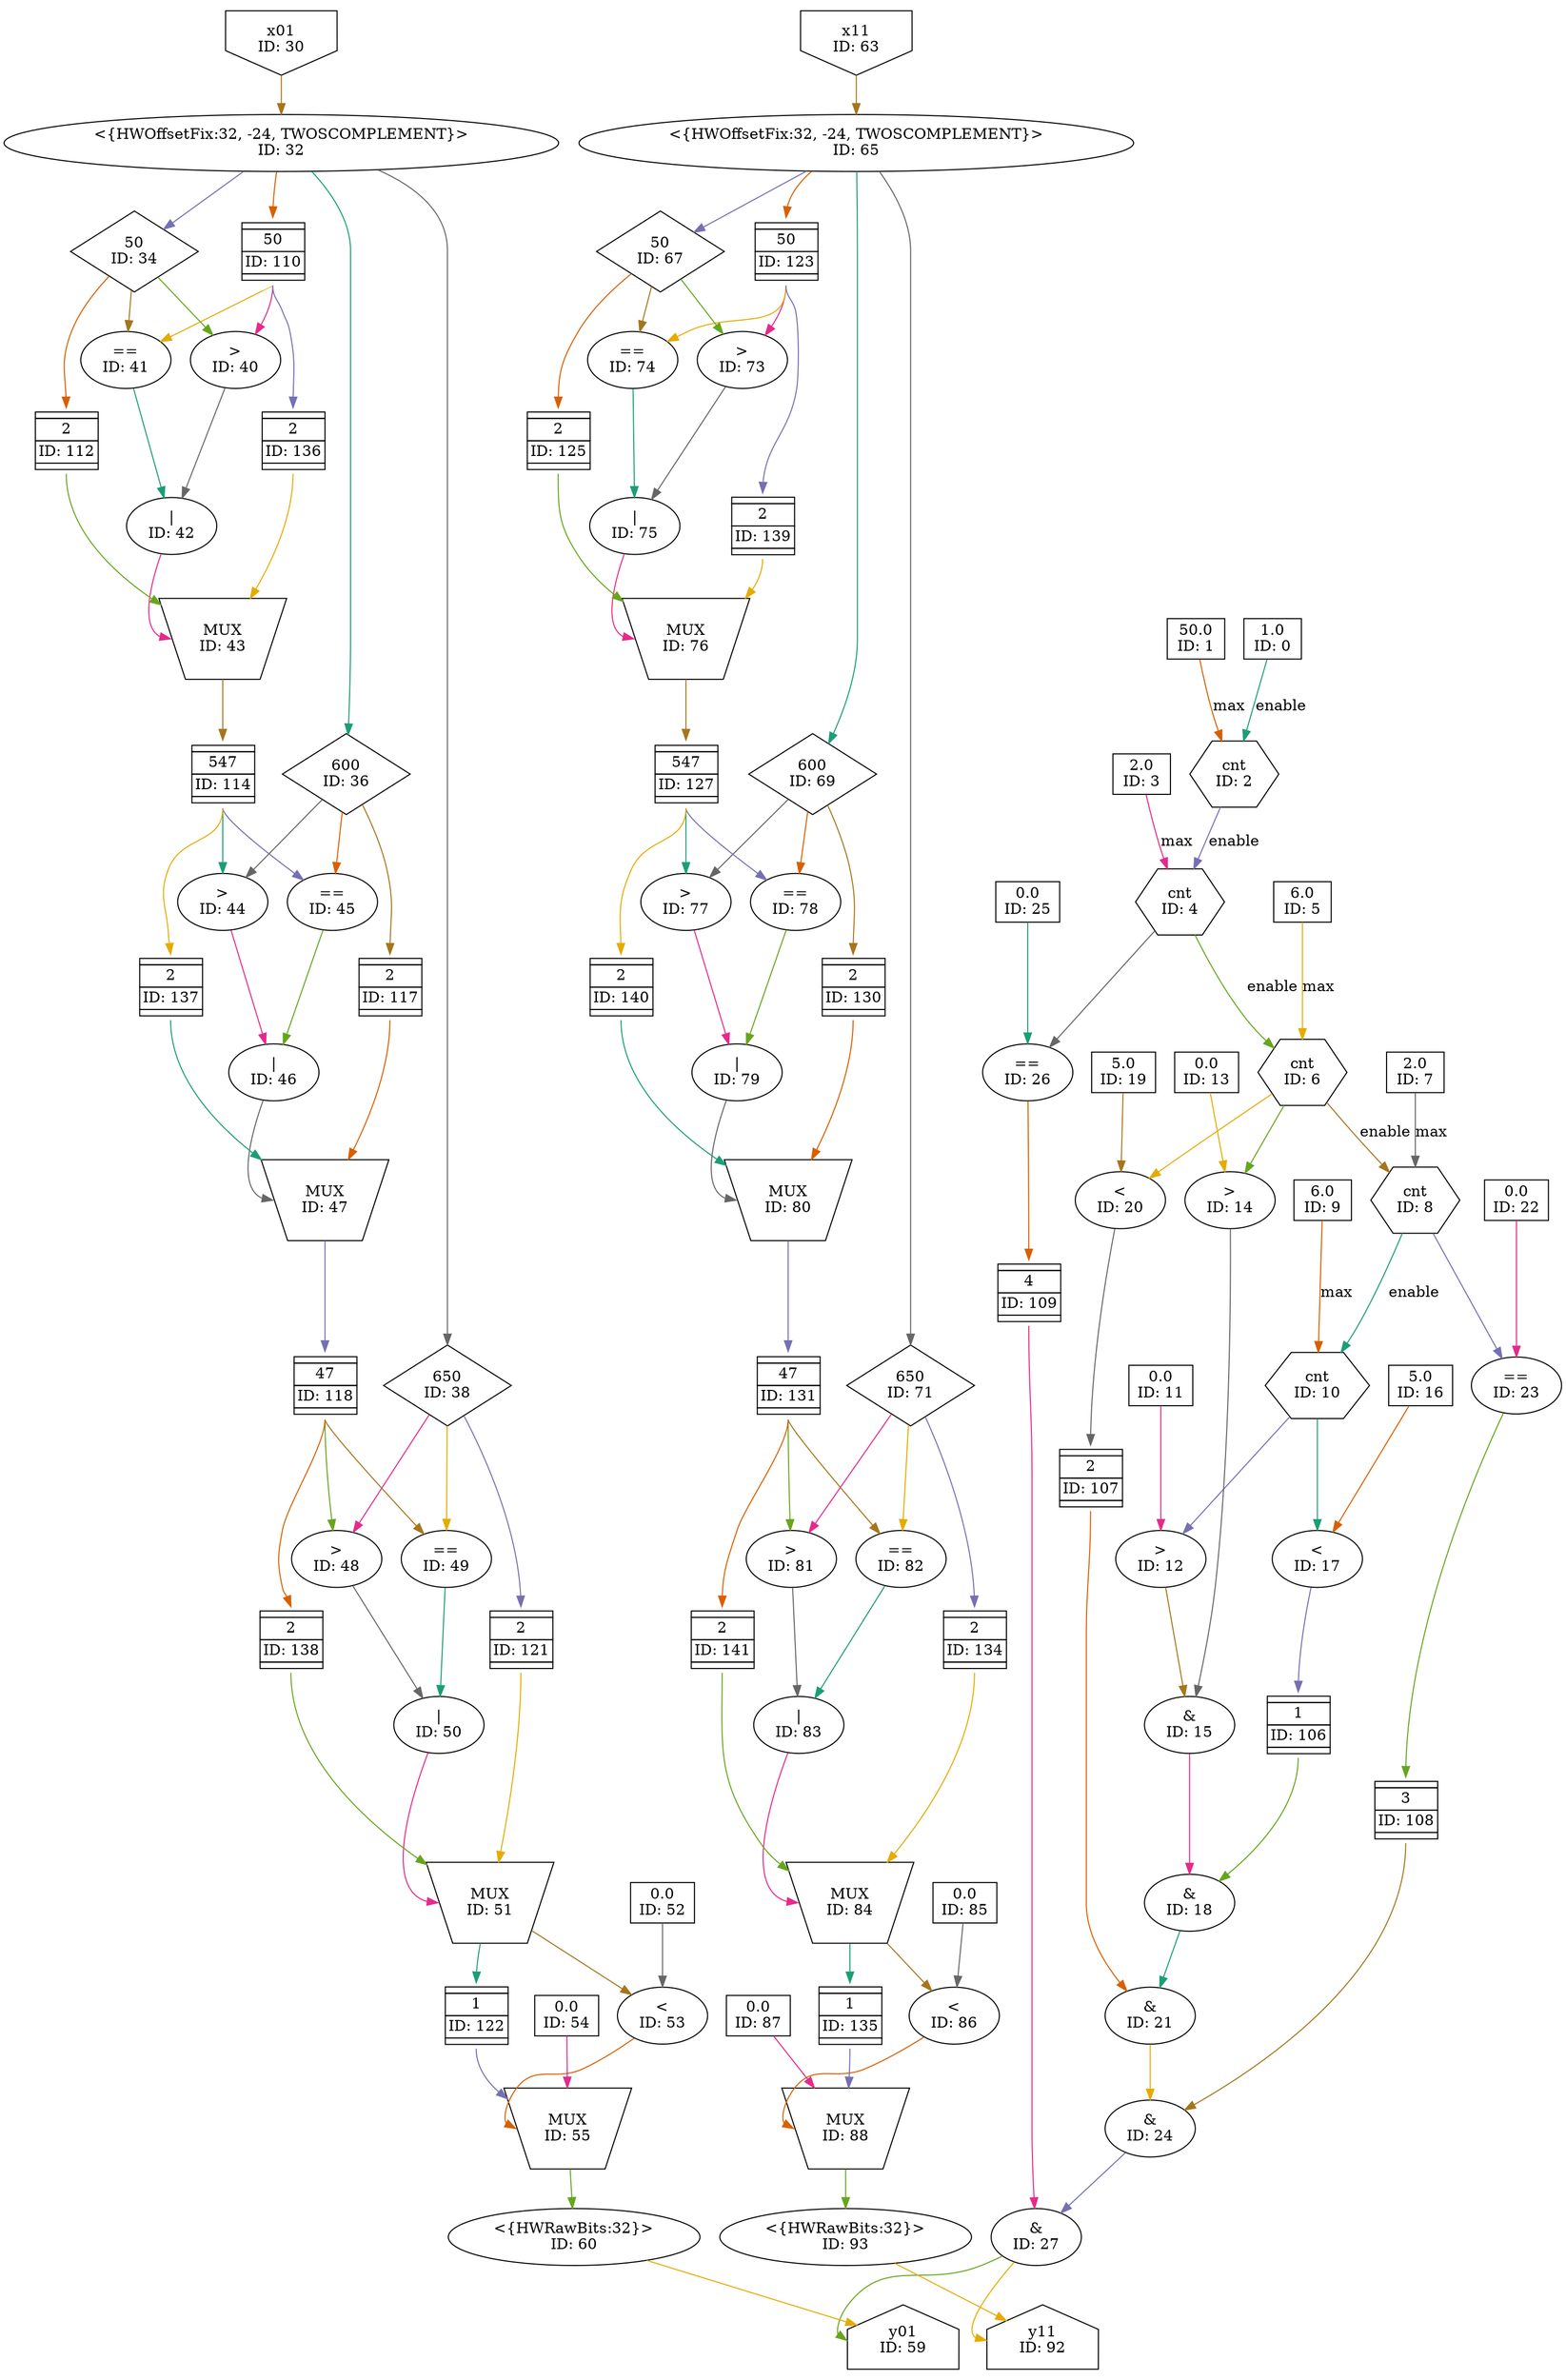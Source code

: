 digraph maxpooling10_tapnfold_2{
	NodeConstantDouble0 [shape=box, label="1.0\nID: 0"];
	NodeConstantDouble1 [shape=box, label="50.0\nID: 1"];
	NodeCounterV12 [shape=hexagon, label="cnt\nID: 2"];
	NodeConstantDouble3 [shape=box, label="2.0\nID: 3"];
	NodeCounterV14 [shape=hexagon, label="cnt\nID: 4"];
	NodeConstantDouble5 [shape=box, label="6.0\nID: 5"];
	NodeCounterV16 [shape=hexagon, label="cnt\nID: 6"];
	NodeConstantDouble7 [shape=box, label="2.0\nID: 7"];
	NodeCounterV18 [shape=hexagon, label="cnt\nID: 8"];
	NodeConstantDouble9 [shape=box, label="6.0\nID: 9"];
	NodeCounterV110 [shape=hexagon, label="cnt\nID: 10"];
	NodeConstantDouble11 [shape=box, label="0.0\nID: 11"];
	NodeGt12 [label=">\nID: 12"];
	NodeConstantDouble13 [shape=box, label="0.0\nID: 13"];
	NodeGt14 [label=">\nID: 14"];
	NodeAnd15 [label="&\nID: 15"];
	NodeConstantDouble16 [shape=box, label="5.0\nID: 16"];
	NodeLt17 [label="<\nID: 17"];
	NodeFIFO106 [shape=plaintext, label=<<TABLE BORDER="0" CELLSPACING="0" CELLBORDER="1"> <TR><TD></TD></TR><TR><TD>1</TD></TR><TR><TD>ID: 106</TD></TR> <TR><TD></TD></TR> </TABLE>>];
	NodeAnd18 [label="&\nID: 18"];
	NodeConstantDouble19 [shape=box, label="5.0\nID: 19"];
	NodeLt20 [label="<\nID: 20"];
	NodeFIFO107 [shape=plaintext, label=<<TABLE BORDER="0" CELLSPACING="0" CELLBORDER="1"> <TR><TD></TD></TR><TR><TD>2</TD></TR><TR><TD>ID: 107</TD></TR> <TR><TD></TD></TR> </TABLE>>];
	NodeAnd21 [label="&\nID: 21"];
	NodeConstantDouble22 [shape=box, label="0.0\nID: 22"];
	NodeEq23 [label="==\nID: 23"];
	NodeFIFO108 [shape=plaintext, label=<<TABLE BORDER="0" CELLSPACING="0" CELLBORDER="1"> <TR><TD></TD></TR><TR><TD>3</TD></TR><TR><TD>ID: 108</TD></TR> <TR><TD></TD></TR> </TABLE>>];
	NodeAnd24 [label="&\nID: 24"];
	NodeConstantDouble25 [shape=box, label="0.0\nID: 25"];
	NodeEq26 [label="==\nID: 26"];
	NodeFIFO109 [shape=plaintext, label=<<TABLE BORDER="0" CELLSPACING="0" CELLBORDER="1"> <TR><TD></TD></TR><TR><TD>4</TD></TR><TR><TD>ID: 109</TD></TR> <TR><TD></TD></TR> </TABLE>>];
	NodeAnd27 [label="&\nID: 27"];
	NodeInput30 [shape=invhouse, label="x01\nID: 30"];
	NodeReinterpret32 [label="<{HWOffsetFix:32, -24, TWOSCOMPLEMENT}>\nID: 32"];
	NodeStreamOffset38 [shape=diamond, label="650\nID: 38"];
	NodeStreamOffset36 [shape=diamond, label="600\nID: 36"];
	NodeFIFO110 [shape=plaintext, label=<<TABLE BORDER="0" CELLSPACING="0" CELLBORDER="1"> <TR><TD></TD></TR><TR><TD>50</TD></TR><TR><TD>ID: 110</TD></TR> <TR><TD></TD></TR> </TABLE>>];
	NodeStreamOffset34 [shape=diamond, label="50\nID: 34"];
	NodeGt40 [label=">\nID: 40"];
	NodeEq41 [label="==\nID: 41"];
	NodeOr42 [label="|\nID: 42"];
	NodeFIFO112 [shape=plaintext, label=<<TABLE BORDER="0" CELLSPACING="0" CELLBORDER="1"> <TR><TD></TD></TR><TR><TD>2</TD></TR><TR><TD>ID: 112</TD></TR> <TR><TD></TD></TR> </TABLE>>];
	NodeFIFO136 [shape=plaintext, label=<<TABLE BORDER="0" CELLSPACING="0" CELLBORDER="1"> <TR><TD></TD></TR><TR><TD>2</TD></TR><TR><TD>ID: 136</TD></TR> <TR><TD></TD></TR> </TABLE>>];
	NodeMux43 [shape=invtrapezium, label="MUX\nID: 43", height=0.5];
	NodeFIFO114 [shape=plaintext, label=<<TABLE BORDER="0" CELLSPACING="0" CELLBORDER="1"> <TR><TD></TD></TR><TR><TD>547</TD></TR><TR><TD>ID: 114</TD></TR> <TR><TD></TD></TR> </TABLE>>];
	NodeGt44 [label=">\nID: 44"];
	NodeEq45 [label="==\nID: 45"];
	NodeOr46 [label="|\nID: 46"];
	NodeFIFO137 [shape=plaintext, label=<<TABLE BORDER="0" CELLSPACING="0" CELLBORDER="1"> <TR><TD></TD></TR><TR><TD>2</TD></TR><TR><TD>ID: 137</TD></TR> <TR><TD></TD></TR> </TABLE>>];
	NodeFIFO117 [shape=plaintext, label=<<TABLE BORDER="0" CELLSPACING="0" CELLBORDER="1"> <TR><TD></TD></TR><TR><TD>2</TD></TR><TR><TD>ID: 117</TD></TR> <TR><TD></TD></TR> </TABLE>>];
	NodeMux47 [shape=invtrapezium, label="MUX\nID: 47", height=0.5];
	NodeFIFO118 [shape=plaintext, label=<<TABLE BORDER="0" CELLSPACING="0" CELLBORDER="1"> <TR><TD></TD></TR><TR><TD>47</TD></TR><TR><TD>ID: 118</TD></TR> <TR><TD></TD></TR> </TABLE>>];
	NodeGt48 [label=">\nID: 48"];
	NodeEq49 [label="==\nID: 49"];
	NodeOr50 [label="|\nID: 50"];
	NodeFIFO138 [shape=plaintext, label=<<TABLE BORDER="0" CELLSPACING="0" CELLBORDER="1"> <TR><TD></TD></TR><TR><TD>2</TD></TR><TR><TD>ID: 138</TD></TR> <TR><TD></TD></TR> </TABLE>>];
	NodeFIFO121 [shape=plaintext, label=<<TABLE BORDER="0" CELLSPACING="0" CELLBORDER="1"> <TR><TD></TD></TR><TR><TD>2</TD></TR><TR><TD>ID: 121</TD></TR> <TR><TD></TD></TR> </TABLE>>];
	NodeMux51 [shape=invtrapezium, label="MUX\nID: 51", height=0.5];
	NodeConstantDouble52 [shape=box, label="0.0\nID: 52"];
	NodeLt53 [label="<\nID: 53"];
	NodeFIFO122 [shape=plaintext, label=<<TABLE BORDER="0" CELLSPACING="0" CELLBORDER="1"> <TR><TD></TD></TR><TR><TD>1</TD></TR><TR><TD>ID: 122</TD></TR> <TR><TD></TD></TR> </TABLE>>];
	NodeConstantDouble54 [shape=box, label="0.0\nID: 54"];
	NodeMux55 [shape=invtrapezium, label="MUX\nID: 55", height=0.5];
	NodeReinterpret60 [label="<{HWRawBits:32}>\nID: 60"];
	NodeOutput59 [shape=house, label="y01\nID: 59"];
	NodeInput63 [shape=invhouse, label="x11\nID: 63"];
	NodeReinterpret65 [label="<{HWOffsetFix:32, -24, TWOSCOMPLEMENT}>\nID: 65"];
	NodeStreamOffset71 [shape=diamond, label="650\nID: 71"];
	NodeStreamOffset69 [shape=diamond, label="600\nID: 69"];
	NodeFIFO123 [shape=plaintext, label=<<TABLE BORDER="0" CELLSPACING="0" CELLBORDER="1"> <TR><TD></TD></TR><TR><TD>50</TD></TR><TR><TD>ID: 123</TD></TR> <TR><TD></TD></TR> </TABLE>>];
	NodeStreamOffset67 [shape=diamond, label="50\nID: 67"];
	NodeGt73 [label=">\nID: 73"];
	NodeEq74 [label="==\nID: 74"];
	NodeOr75 [label="|\nID: 75"];
	NodeFIFO125 [shape=plaintext, label=<<TABLE BORDER="0" CELLSPACING="0" CELLBORDER="1"> <TR><TD></TD></TR><TR><TD>2</TD></TR><TR><TD>ID: 125</TD></TR> <TR><TD></TD></TR> </TABLE>>];
	NodeFIFO139 [shape=plaintext, label=<<TABLE BORDER="0" CELLSPACING="0" CELLBORDER="1"> <TR><TD></TD></TR><TR><TD>2</TD></TR><TR><TD>ID: 139</TD></TR> <TR><TD></TD></TR> </TABLE>>];
	NodeMux76 [shape=invtrapezium, label="MUX\nID: 76", height=0.5];
	NodeFIFO127 [shape=plaintext, label=<<TABLE BORDER="0" CELLSPACING="0" CELLBORDER="1"> <TR><TD></TD></TR><TR><TD>547</TD></TR><TR><TD>ID: 127</TD></TR> <TR><TD></TD></TR> </TABLE>>];
	NodeGt77 [label=">\nID: 77"];
	NodeEq78 [label="==\nID: 78"];
	NodeOr79 [label="|\nID: 79"];
	NodeFIFO140 [shape=plaintext, label=<<TABLE BORDER="0" CELLSPACING="0" CELLBORDER="1"> <TR><TD></TD></TR><TR><TD>2</TD></TR><TR><TD>ID: 140</TD></TR> <TR><TD></TD></TR> </TABLE>>];
	NodeFIFO130 [shape=plaintext, label=<<TABLE BORDER="0" CELLSPACING="0" CELLBORDER="1"> <TR><TD></TD></TR><TR><TD>2</TD></TR><TR><TD>ID: 130</TD></TR> <TR><TD></TD></TR> </TABLE>>];
	NodeMux80 [shape=invtrapezium, label="MUX\nID: 80", height=0.5];
	NodeFIFO131 [shape=plaintext, label=<<TABLE BORDER="0" CELLSPACING="0" CELLBORDER="1"> <TR><TD></TD></TR><TR><TD>47</TD></TR><TR><TD>ID: 131</TD></TR> <TR><TD></TD></TR> </TABLE>>];
	NodeGt81 [label=">\nID: 81"];
	NodeEq82 [label="==\nID: 82"];
	NodeOr83 [label="|\nID: 83"];
	NodeFIFO141 [shape=plaintext, label=<<TABLE BORDER="0" CELLSPACING="0" CELLBORDER="1"> <TR><TD></TD></TR><TR><TD>2</TD></TR><TR><TD>ID: 141</TD></TR> <TR><TD></TD></TR> </TABLE>>];
	NodeFIFO134 [shape=plaintext, label=<<TABLE BORDER="0" CELLSPACING="0" CELLBORDER="1"> <TR><TD></TD></TR><TR><TD>2</TD></TR><TR><TD>ID: 134</TD></TR> <TR><TD></TD></TR> </TABLE>>];
	NodeMux84 [shape=invtrapezium, label="MUX\nID: 84", height=0.5];
	NodeConstantDouble85 [shape=box, label="0.0\nID: 85"];
	NodeLt86 [label="<\nID: 86"];
	NodeFIFO135 [shape=plaintext, label=<<TABLE BORDER="0" CELLSPACING="0" CELLBORDER="1"> <TR><TD></TD></TR><TR><TD>1</TD></TR><TR><TD>ID: 135</TD></TR> <TR><TD></TD></TR> </TABLE>>];
	NodeConstantDouble87 [shape=box, label="0.0\nID: 87"];
	NodeMux88 [shape=invtrapezium, label="MUX\nID: 88", height=0.5];
	NodeReinterpret93 [label="<{HWRawBits:32}>\nID: 93"];
	NodeOutput92 [shape=house, label="y11\nID: 92"];
	NodeConstantDouble0 -> NodeCounterV12[label="enable" color="/dark28/1" photon_data="EDGE,SrcNode:0,SrcNodePort:value"];
	NodeConstantDouble1 -> NodeCounterV12[label="max" color="/dark28/2" photon_data="EDGE,SrcNode:1,SrcNodePort:value"];
	NodeCounterV12 -> NodeCounterV14[label="enable" color="/dark28/3" photon_data="EDGE,SrcNode:2,SrcNodePort:wrap"];
	NodeConstantDouble3 -> NodeCounterV14[label="max" color="/dark28/4" photon_data="EDGE,SrcNode:3,SrcNodePort:value"];
	NodeCounterV14 -> NodeCounterV16[label="enable" color="/dark28/5" photon_data="EDGE,SrcNode:4,SrcNodePort:wrap"];
	NodeConstantDouble5 -> NodeCounterV16[label="max" color="/dark28/6" photon_data="EDGE,SrcNode:5,SrcNodePort:value"];
	NodeCounterV16 -> NodeCounterV18[label="enable" color="/dark28/7" photon_data="EDGE,SrcNode:6,SrcNodePort:wrap"];
	NodeConstantDouble7 -> NodeCounterV18[label="max" color="/dark28/8" photon_data="EDGE,SrcNode:7,SrcNodePort:value"];
	NodeCounterV18 -> NodeCounterV110[label="enable" color="/dark28/1" photon_data="EDGE,SrcNode:8,SrcNodePort:wrap"];
	NodeConstantDouble9 -> NodeCounterV110[label="max" color="/dark28/2" photon_data="EDGE,SrcNode:9,SrcNodePort:value"];
	NodeCounterV110 -> NodeGt12[color="/dark28/3" photon_data="EDGE,SrcNode:10,SrcNodePort:count"];
	NodeConstantDouble11 -> NodeGt12[color="/dark28/4" photon_data="EDGE,SrcNode:11,SrcNodePort:value"];
	NodeCounterV16 -> NodeGt14[color="/dark28/5" photon_data="EDGE,SrcNode:6,SrcNodePort:count"];
	NodeConstantDouble13 -> NodeGt14[color="/dark28/6" photon_data="EDGE,SrcNode:13,SrcNodePort:value"];
	NodeGt12 -> NodeAnd15[color="/dark28/7" photon_data="EDGE,SrcNode:12,SrcNodePort:result"];
	NodeGt14 -> NodeAnd15[color="/dark28/8" photon_data="EDGE,SrcNode:14,SrcNodePort:result"];
	NodeCounterV110 -> NodeLt17[color="/dark28/1" photon_data="EDGE,SrcNode:10,SrcNodePort:count"];
	NodeConstantDouble16 -> NodeLt17[color="/dark28/2" photon_data="EDGE,SrcNode:16,SrcNodePort:value"];
	NodeLt17 -> NodeFIFO106[headport="n" color="/dark28/3" photon_data="EDGE,SrcNode:17,SrcNodePort:result"];
	NodeAnd15 -> NodeAnd18[color="/dark28/4" photon_data="EDGE,SrcNode:15,SrcNodePort:result"];
	NodeFIFO106 -> NodeAnd18[tailport="s" color="/dark28/5" photon_data="EDGE,SrcNode:106,SrcNodePort:output"];
	NodeCounterV16 -> NodeLt20[color="/dark28/6" photon_data="EDGE,SrcNode:6,SrcNodePort:count"];
	NodeConstantDouble19 -> NodeLt20[color="/dark28/7" photon_data="EDGE,SrcNode:19,SrcNodePort:value"];
	NodeLt20 -> NodeFIFO107[headport="n" color="/dark28/8" photon_data="EDGE,SrcNode:20,SrcNodePort:result"];
	NodeAnd18 -> NodeAnd21[color="/dark28/1" photon_data="EDGE,SrcNode:18,SrcNodePort:result"];
	NodeFIFO107 -> NodeAnd21[tailport="s" color="/dark28/2" photon_data="EDGE,SrcNode:107,SrcNodePort:output"];
	NodeCounterV18 -> NodeEq23[color="/dark28/3" photon_data="EDGE,SrcNode:8,SrcNodePort:count"];
	NodeConstantDouble22 -> NodeEq23[color="/dark28/4" photon_data="EDGE,SrcNode:22,SrcNodePort:value"];
	NodeEq23 -> NodeFIFO108[headport="n" color="/dark28/5" photon_data="EDGE,SrcNode:23,SrcNodePort:result"];
	NodeAnd21 -> NodeAnd24[color="/dark28/6" photon_data="EDGE,SrcNode:21,SrcNodePort:result"];
	NodeFIFO108 -> NodeAnd24[tailport="s" color="/dark28/7" photon_data="EDGE,SrcNode:108,SrcNodePort:output"];
	NodeCounterV14 -> NodeEq26[color="/dark28/8" photon_data="EDGE,SrcNode:4,SrcNodePort:count"];
	NodeConstantDouble25 -> NodeEq26[color="/dark28/1" photon_data="EDGE,SrcNode:25,SrcNodePort:value"];
	NodeEq26 -> NodeFIFO109[headport="n" color="/dark28/2" photon_data="EDGE,SrcNode:26,SrcNodePort:result"];
	NodeAnd24 -> NodeAnd27[color="/dark28/3" photon_data="EDGE,SrcNode:24,SrcNodePort:result"];
	NodeFIFO109 -> NodeAnd27[tailport="s" color="/dark28/4" photon_data="EDGE,SrcNode:109,SrcNodePort:output"];
	NodeAnd27 -> NodeOutput59[headport="w" color="/dark28/5" ];
	NodeAnd27 -> NodeOutput92[headport="w" color="/dark28/6" ];
	NodeInput30 -> NodeReinterpret32[color="/dark28/7" photon_data="EDGE,SrcNode:30,SrcNodePort:data"];
	NodeReinterpret32 -> NodeStreamOffset38[color="/dark28/8" photon_data="EDGE,SrcNode:32,SrcNodePort:output"];
	NodeReinterpret32 -> NodeStreamOffset36[color="/dark28/1" photon_data="EDGE,SrcNode:32,SrcNodePort:output"];
	NodeReinterpret32 -> NodeFIFO110[headport="n" color="/dark28/2" photon_data="EDGE,SrcNode:32,SrcNodePort:output"];
	NodeReinterpret32 -> NodeStreamOffset34[color="/dark28/3" photon_data="EDGE,SrcNode:32,SrcNodePort:output"];
	NodeFIFO110 -> NodeGt40[tailport="s" color="/dark28/4" photon_data="EDGE,SrcNode:110,SrcNodePort:output"];
	NodeStreamOffset34 -> NodeGt40[color="/dark28/5" photon_data="EDGE,SrcNode:34,SrcNodePort:output"];
	NodeFIFO110 -> NodeEq41[tailport="s" color="/dark28/6" photon_data="EDGE,SrcNode:110,SrcNodePort:output"];
	NodeStreamOffset34 -> NodeEq41[color="/dark28/7" photon_data="EDGE,SrcNode:34,SrcNodePort:output"];
	NodeGt40 -> NodeOr42[color="/dark28/8" photon_data="EDGE,SrcNode:40,SrcNodePort:result"];
	NodeEq41 -> NodeOr42[color="/dark28/1" photon_data="EDGE,SrcNode:41,SrcNodePort:result"];
	NodeStreamOffset34 -> NodeFIFO112[headport="n" color="/dark28/2" photon_data="EDGE,SrcNode:34,SrcNodePort:output"];
	NodeFIFO110 -> NodeFIFO136[tailport="s" headport="n" color="/dark28/3" photon_data="EDGE,SrcNode:110,SrcNodePort:output"];
	NodeOr42 -> NodeMux43[headport="w" color="/dark28/4" photon_data="EDGE,SrcNode:42,SrcNodePort:result"];
	NodeFIFO112 -> NodeMux43[tailport="s" color="/dark28/5" photon_data="EDGE,SrcNode:112,SrcNodePort:output"];
	NodeFIFO136 -> NodeMux43[tailport="s" color="/dark28/6" photon_data="EDGE,SrcNode:136,SrcNodePort:output"];
	NodeMux43 -> NodeFIFO114[headport="n" color="/dark28/7" photon_data="EDGE,SrcNode:43,SrcNodePort:result"];
	NodeStreamOffset36 -> NodeGt44[color="/dark28/8" photon_data="EDGE,SrcNode:36,SrcNodePort:output"];
	NodeFIFO114 -> NodeGt44[tailport="s" color="/dark28/1" photon_data="EDGE,SrcNode:114,SrcNodePort:output"];
	NodeStreamOffset36 -> NodeEq45[color="/dark28/2" photon_data="EDGE,SrcNode:36,SrcNodePort:output"];
	NodeFIFO114 -> NodeEq45[tailport="s" color="/dark28/3" photon_data="EDGE,SrcNode:114,SrcNodePort:output"];
	NodeGt44 -> NodeOr46[color="/dark28/4" photon_data="EDGE,SrcNode:44,SrcNodePort:result"];
	NodeEq45 -> NodeOr46[color="/dark28/5" photon_data="EDGE,SrcNode:45,SrcNodePort:result"];
	NodeFIFO114 -> NodeFIFO137[tailport="s" headport="n" color="/dark28/6" photon_data="EDGE,SrcNode:114,SrcNodePort:output"];
	NodeStreamOffset36 -> NodeFIFO117[headport="n" color="/dark28/7" photon_data="EDGE,SrcNode:36,SrcNodePort:output"];
	NodeOr46 -> NodeMux47[headport="w" color="/dark28/8" photon_data="EDGE,SrcNode:46,SrcNodePort:result"];
	NodeFIFO137 -> NodeMux47[tailport="s" color="/dark28/1" photon_data="EDGE,SrcNode:137,SrcNodePort:output"];
	NodeFIFO117 -> NodeMux47[tailport="s" color="/dark28/2" photon_data="EDGE,SrcNode:117,SrcNodePort:output"];
	NodeMux47 -> NodeFIFO118[headport="n" color="/dark28/3" photon_data="EDGE,SrcNode:47,SrcNodePort:result"];
	NodeStreamOffset38 -> NodeGt48[color="/dark28/4" photon_data="EDGE,SrcNode:38,SrcNodePort:output"];
	NodeFIFO118 -> NodeGt48[tailport="s" color="/dark28/5" photon_data="EDGE,SrcNode:118,SrcNodePort:output"];
	NodeStreamOffset38 -> NodeEq49[color="/dark28/6" photon_data="EDGE,SrcNode:38,SrcNodePort:output"];
	NodeFIFO118 -> NodeEq49[tailport="s" color="/dark28/7" photon_data="EDGE,SrcNode:118,SrcNodePort:output"];
	NodeGt48 -> NodeOr50[color="/dark28/8" photon_data="EDGE,SrcNode:48,SrcNodePort:result"];
	NodeEq49 -> NodeOr50[color="/dark28/1" photon_data="EDGE,SrcNode:49,SrcNodePort:result"];
	NodeFIFO118 -> NodeFIFO138[tailport="s" headport="n" color="/dark28/2" photon_data="EDGE,SrcNode:118,SrcNodePort:output"];
	NodeStreamOffset38 -> NodeFIFO121[headport="n" color="/dark28/3" photon_data="EDGE,SrcNode:38,SrcNodePort:output"];
	NodeOr50 -> NodeMux51[headport="w" color="/dark28/4" photon_data="EDGE,SrcNode:50,SrcNodePort:result"];
	NodeFIFO138 -> NodeMux51[tailport="s" color="/dark28/5" photon_data="EDGE,SrcNode:138,SrcNodePort:output"];
	NodeFIFO121 -> NodeMux51[tailport="s" color="/dark28/6" photon_data="EDGE,SrcNode:121,SrcNodePort:output"];
	NodeMux51 -> NodeLt53[color="/dark28/7" photon_data="EDGE,SrcNode:51,SrcNodePort:result"];
	NodeConstantDouble52 -> NodeLt53[color="/dark28/8" photon_data="EDGE,SrcNode:52,SrcNodePort:value"];
	NodeMux51 -> NodeFIFO122[headport="n" color="/dark28/1" photon_data="EDGE,SrcNode:51,SrcNodePort:result"];
	NodeLt53 -> NodeMux55[headport="w" color="/dark28/2" photon_data="EDGE,SrcNode:53,SrcNodePort:result"];
	NodeFIFO122 -> NodeMux55[tailport="s" color="/dark28/3" photon_data="EDGE,SrcNode:122,SrcNodePort:output"];
	NodeConstantDouble54 -> NodeMux55[color="/dark28/4" photon_data="EDGE,SrcNode:54,SrcNodePort:value"];
	NodeMux55 -> NodeReinterpret60[color="/dark28/5" photon_data="EDGE,SrcNode:55,SrcNodePort:result"];
	NodeReinterpret60 -> NodeOutput59[color="/dark28/6" photon_data="EDGE,SrcNode:60,SrcNodePort:output"];
	NodeInput63 -> NodeReinterpret65[color="/dark28/7" photon_data="EDGE,SrcNode:63,SrcNodePort:data"];
	NodeReinterpret65 -> NodeStreamOffset71[color="/dark28/8" photon_data="EDGE,SrcNode:65,SrcNodePort:output"];
	NodeReinterpret65 -> NodeStreamOffset69[color="/dark28/1" photon_data="EDGE,SrcNode:65,SrcNodePort:output"];
	NodeReinterpret65 -> NodeFIFO123[headport="n" color="/dark28/2" photon_data="EDGE,SrcNode:65,SrcNodePort:output"];
	NodeReinterpret65 -> NodeStreamOffset67[color="/dark28/3" photon_data="EDGE,SrcNode:65,SrcNodePort:output"];
	NodeFIFO123 -> NodeGt73[tailport="s" color="/dark28/4" photon_data="EDGE,SrcNode:123,SrcNodePort:output"];
	NodeStreamOffset67 -> NodeGt73[color="/dark28/5" photon_data="EDGE,SrcNode:67,SrcNodePort:output"];
	NodeFIFO123 -> NodeEq74[tailport="s" color="/dark28/6" photon_data="EDGE,SrcNode:123,SrcNodePort:output"];
	NodeStreamOffset67 -> NodeEq74[color="/dark28/7" photon_data="EDGE,SrcNode:67,SrcNodePort:output"];
	NodeGt73 -> NodeOr75[color="/dark28/8" photon_data="EDGE,SrcNode:73,SrcNodePort:result"];
	NodeEq74 -> NodeOr75[color="/dark28/1" photon_data="EDGE,SrcNode:74,SrcNodePort:result"];
	NodeStreamOffset67 -> NodeFIFO125[headport="n" color="/dark28/2" photon_data="EDGE,SrcNode:67,SrcNodePort:output"];
	NodeFIFO123 -> NodeFIFO139[tailport="s" headport="n" color="/dark28/3" photon_data="EDGE,SrcNode:123,SrcNodePort:output"];
	NodeOr75 -> NodeMux76[headport="w" color="/dark28/4" photon_data="EDGE,SrcNode:75,SrcNodePort:result"];
	NodeFIFO125 -> NodeMux76[tailport="s" color="/dark28/5" photon_data="EDGE,SrcNode:125,SrcNodePort:output"];
	NodeFIFO139 -> NodeMux76[tailport="s" color="/dark28/6" photon_data="EDGE,SrcNode:139,SrcNodePort:output"];
	NodeMux76 -> NodeFIFO127[headport="n" color="/dark28/7" photon_data="EDGE,SrcNode:76,SrcNodePort:result"];
	NodeStreamOffset69 -> NodeGt77[color="/dark28/8" photon_data="EDGE,SrcNode:69,SrcNodePort:output"];
	NodeFIFO127 -> NodeGt77[tailport="s" color="/dark28/1" photon_data="EDGE,SrcNode:127,SrcNodePort:output"];
	NodeStreamOffset69 -> NodeEq78[color="/dark28/2" photon_data="EDGE,SrcNode:69,SrcNodePort:output"];
	NodeFIFO127 -> NodeEq78[tailport="s" color="/dark28/3" photon_data="EDGE,SrcNode:127,SrcNodePort:output"];
	NodeGt77 -> NodeOr79[color="/dark28/4" photon_data="EDGE,SrcNode:77,SrcNodePort:result"];
	NodeEq78 -> NodeOr79[color="/dark28/5" photon_data="EDGE,SrcNode:78,SrcNodePort:result"];
	NodeFIFO127 -> NodeFIFO140[tailport="s" headport="n" color="/dark28/6" photon_data="EDGE,SrcNode:127,SrcNodePort:output"];
	NodeStreamOffset69 -> NodeFIFO130[headport="n" color="/dark28/7" photon_data="EDGE,SrcNode:69,SrcNodePort:output"];
	NodeOr79 -> NodeMux80[headport="w" color="/dark28/8" photon_data="EDGE,SrcNode:79,SrcNodePort:result"];
	NodeFIFO140 -> NodeMux80[tailport="s" color="/dark28/1" photon_data="EDGE,SrcNode:140,SrcNodePort:output"];
	NodeFIFO130 -> NodeMux80[tailport="s" color="/dark28/2" photon_data="EDGE,SrcNode:130,SrcNodePort:output"];
	NodeMux80 -> NodeFIFO131[headport="n" color="/dark28/3" photon_data="EDGE,SrcNode:80,SrcNodePort:result"];
	NodeStreamOffset71 -> NodeGt81[color="/dark28/4" photon_data="EDGE,SrcNode:71,SrcNodePort:output"];
	NodeFIFO131 -> NodeGt81[tailport="s" color="/dark28/5" photon_data="EDGE,SrcNode:131,SrcNodePort:output"];
	NodeStreamOffset71 -> NodeEq82[color="/dark28/6" photon_data="EDGE,SrcNode:71,SrcNodePort:output"];
	NodeFIFO131 -> NodeEq82[tailport="s" color="/dark28/7" photon_data="EDGE,SrcNode:131,SrcNodePort:output"];
	NodeGt81 -> NodeOr83[color="/dark28/8" photon_data="EDGE,SrcNode:81,SrcNodePort:result"];
	NodeEq82 -> NodeOr83[color="/dark28/1" photon_data="EDGE,SrcNode:82,SrcNodePort:result"];
	NodeFIFO131 -> NodeFIFO141[tailport="s" headport="n" color="/dark28/2" photon_data="EDGE,SrcNode:131,SrcNodePort:output"];
	NodeStreamOffset71 -> NodeFIFO134[headport="n" color="/dark28/3" photon_data="EDGE,SrcNode:71,SrcNodePort:output"];
	NodeOr83 -> NodeMux84[headport="w" color="/dark28/4" photon_data="EDGE,SrcNode:83,SrcNodePort:result"];
	NodeFIFO141 -> NodeMux84[tailport="s" color="/dark28/5" photon_data="EDGE,SrcNode:141,SrcNodePort:output"];
	NodeFIFO134 -> NodeMux84[tailport="s" color="/dark28/6" photon_data="EDGE,SrcNode:134,SrcNodePort:output"];
	NodeMux84 -> NodeLt86[color="/dark28/7" photon_data="EDGE,SrcNode:84,SrcNodePort:result"];
	NodeConstantDouble85 -> NodeLt86[color="/dark28/8" photon_data="EDGE,SrcNode:85,SrcNodePort:value"];
	NodeMux84 -> NodeFIFO135[headport="n" color="/dark28/1" photon_data="EDGE,SrcNode:84,SrcNodePort:result"];
	NodeLt86 -> NodeMux88[headport="w" color="/dark28/2" photon_data="EDGE,SrcNode:86,SrcNodePort:result"];
	NodeFIFO135 -> NodeMux88[tailport="s" color="/dark28/3" photon_data="EDGE,SrcNode:135,SrcNodePort:output"];
	NodeConstantDouble87 -> NodeMux88[color="/dark28/4" photon_data="EDGE,SrcNode:87,SrcNodePort:value"];
	NodeMux88 -> NodeReinterpret93[color="/dark28/5" photon_data="EDGE,SrcNode:88,SrcNodePort:result"];
	NodeReinterpret93 -> NodeOutput92[color="/dark28/6" photon_data="EDGE,SrcNode:93,SrcNodePort:output"];
}
